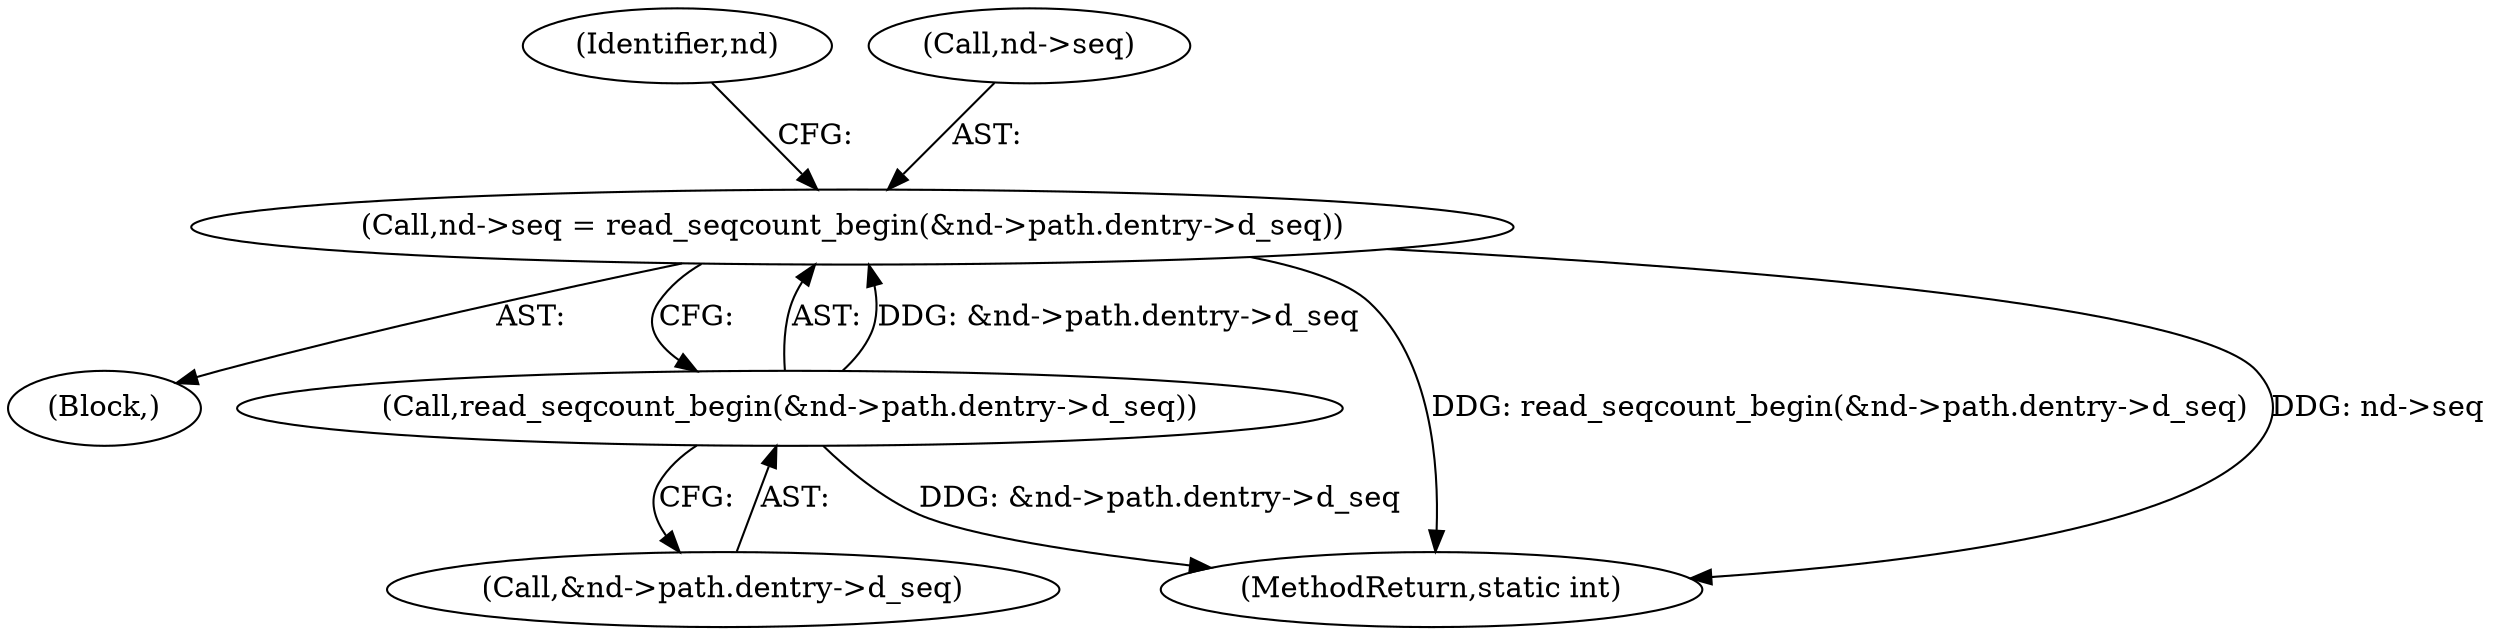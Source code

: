 digraph "0_linux_397d425dc26da728396e66d392d5dcb8dac30c37_0@API" {
"1000365" [label="(Call,nd->seq = read_seqcount_begin(&nd->path.dentry->d_seq))"];
"1000369" [label="(Call,read_seqcount_begin(&nd->path.dentry->d_seq))"];
"1000305" [label="(Block,)"];
"1000385" [label="(MethodReturn,static int)"];
"1000370" [label="(Call,&nd->path.dentry->d_seq)"];
"1000369" [label="(Call,read_seqcount_begin(&nd->path.dentry->d_seq))"];
"1000365" [label="(Call,nd->seq = read_seqcount_begin(&nd->path.dentry->d_seq))"];
"1000302" [label="(Identifier,nd)"];
"1000366" [label="(Call,nd->seq)"];
"1000365" -> "1000305"  [label="AST: "];
"1000365" -> "1000369"  [label="CFG: "];
"1000366" -> "1000365"  [label="AST: "];
"1000369" -> "1000365"  [label="AST: "];
"1000302" -> "1000365"  [label="CFG: "];
"1000365" -> "1000385"  [label="DDG: read_seqcount_begin(&nd->path.dentry->d_seq)"];
"1000365" -> "1000385"  [label="DDG: nd->seq"];
"1000369" -> "1000365"  [label="DDG: &nd->path.dentry->d_seq"];
"1000369" -> "1000370"  [label="CFG: "];
"1000370" -> "1000369"  [label="AST: "];
"1000369" -> "1000385"  [label="DDG: &nd->path.dentry->d_seq"];
}

